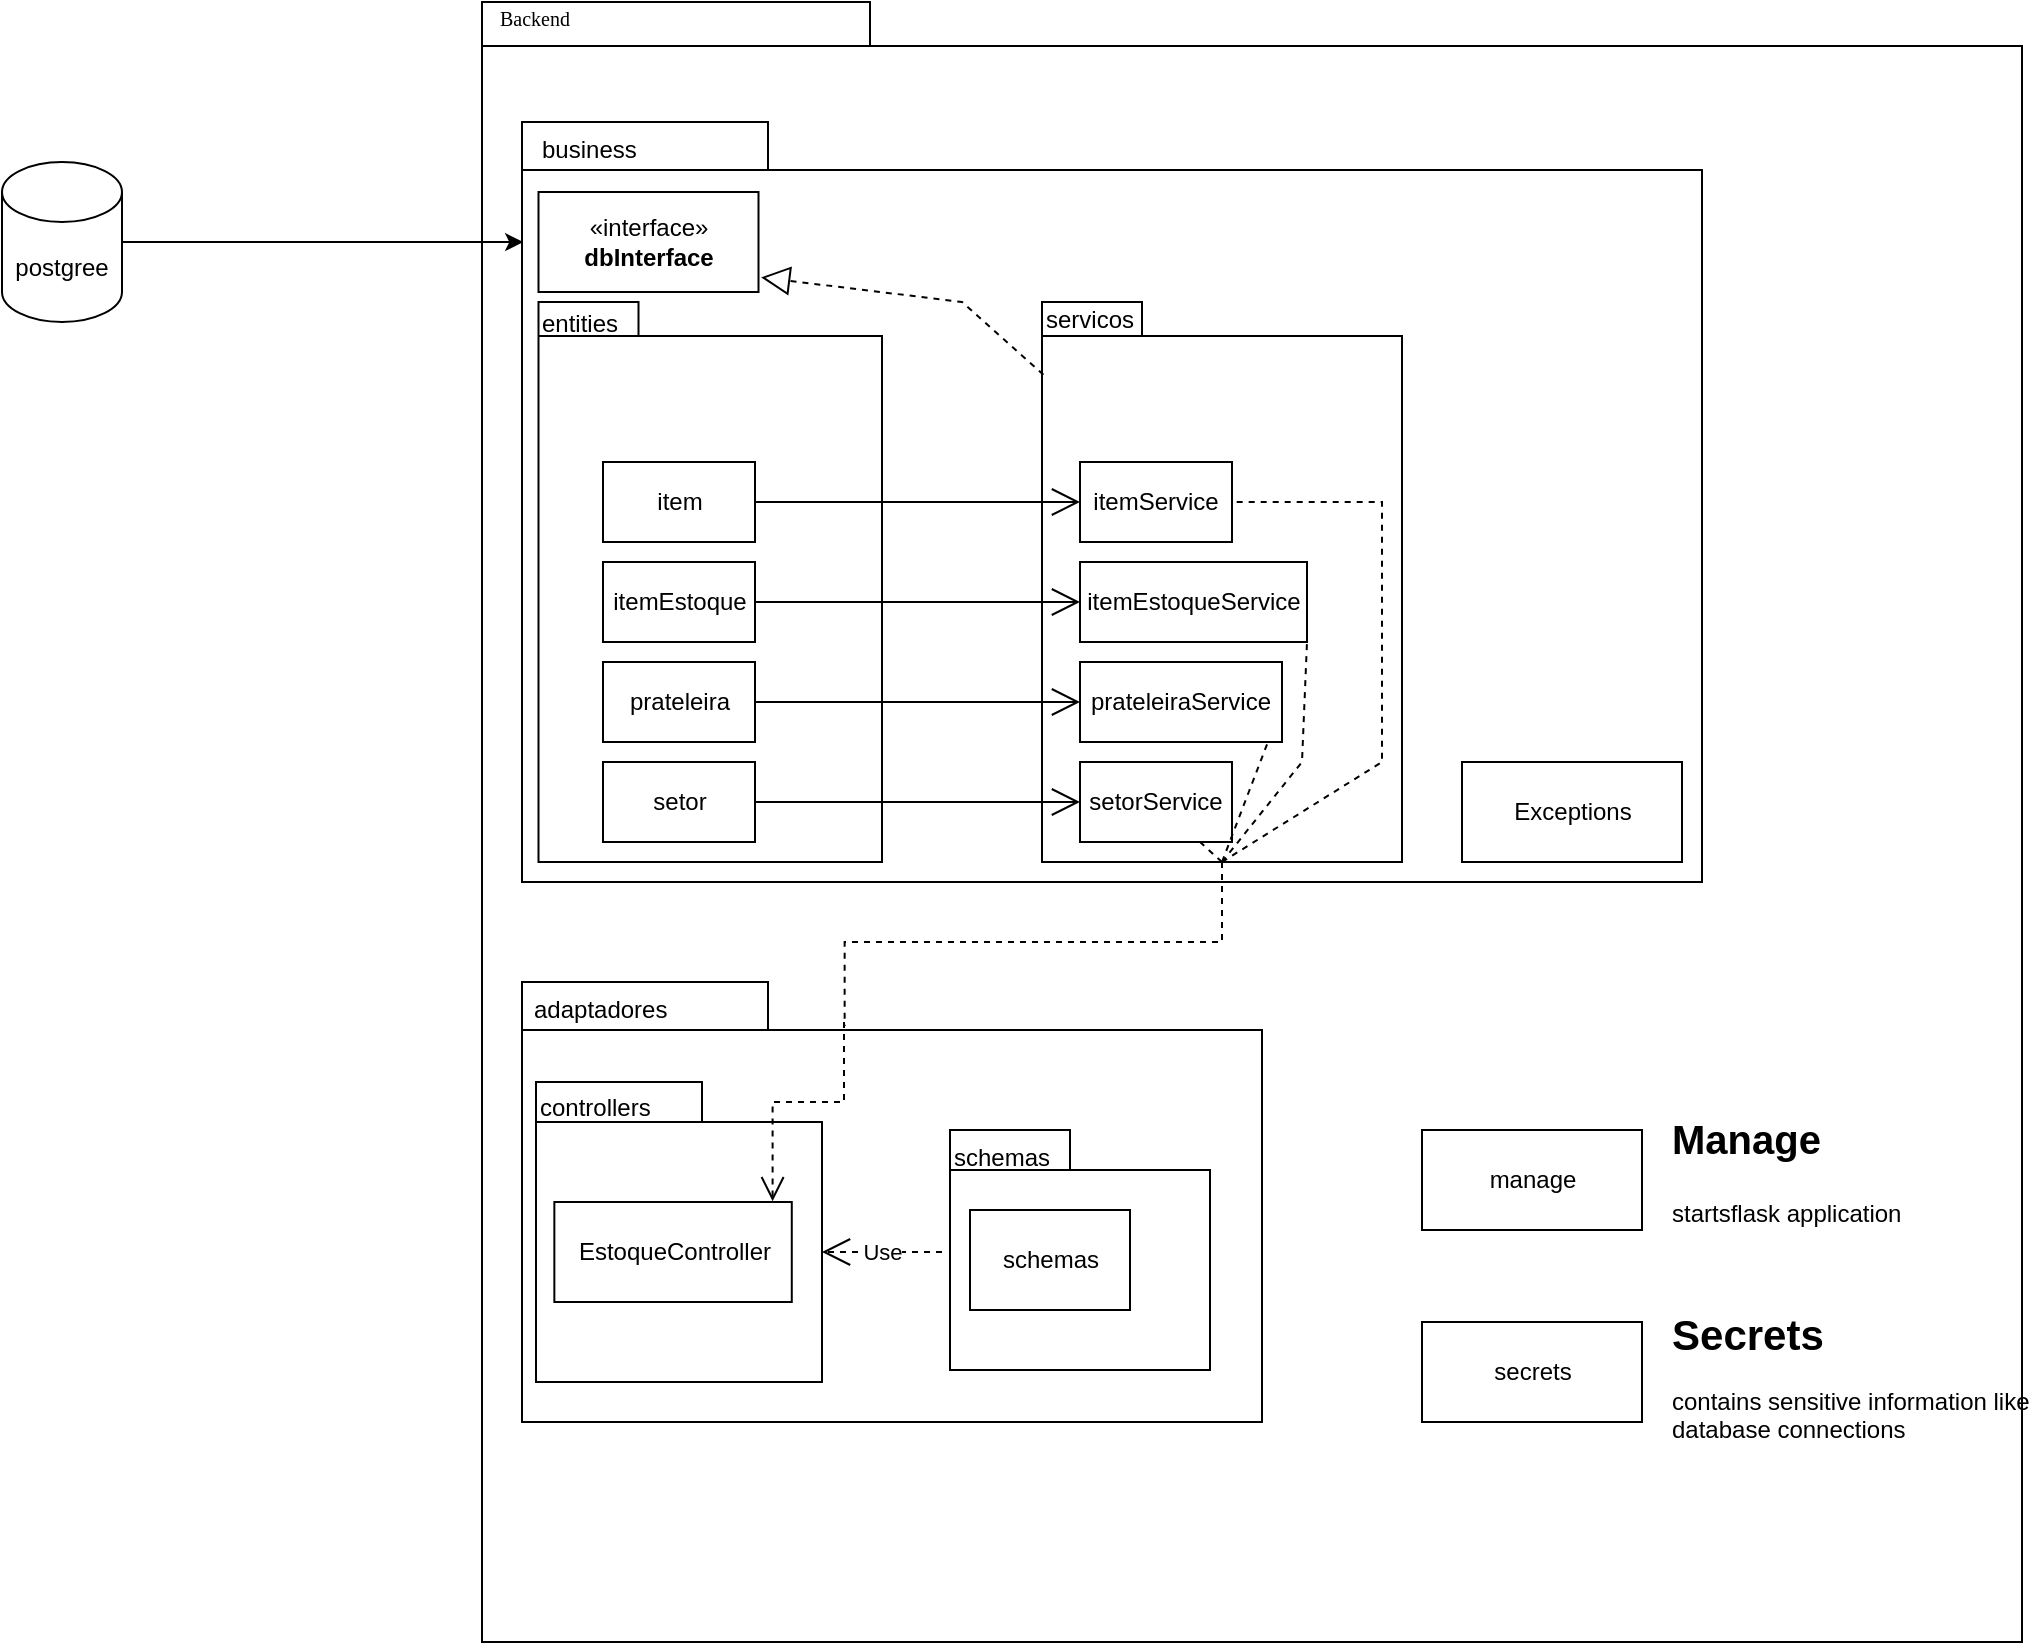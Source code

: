 <mxfile version="18.0.3" type="device"><diagram name="Page-1" id="b5b7bab2-c9e2-2cf4-8b2a-24fd1a2a6d21"><mxGraphModel dx="1673" dy="885" grid="1" gridSize="10" guides="1" tooltips="1" connect="1" arrows="1" fold="1" page="1" pageScale="1" pageWidth="827" pageHeight="1169" background="none" math="0" shadow="0"><root><mxCell id="0"/><mxCell id="1" parent="0"/><mxCell id="6e0c8c40b5770093-72" value="" style="shape=folder;fontStyle=1;spacingTop=10;tabWidth=194;tabHeight=22;tabPosition=left;html=1;rounded=0;shadow=0;comic=0;labelBackgroundColor=none;strokeWidth=1;fillColor=none;fontFamily=Verdana;fontSize=10;align=center;" parent="1" vertex="1"><mxGeometry x="320" y="30" width="770" height="820" as="geometry"/></mxCell><mxCell id="6e0c8c40b5770093-73" value="Backend" style="text;html=1;align=left;verticalAlign=top;spacingTop=-4;fontSize=10;fontFamily=Verdana" parent="1" vertex="1"><mxGeometry x="326.5" y="30" width="130" height="20" as="geometry"/></mxCell><mxCell id="R5r05mbRTT11D02p9oka-21" style="edgeStyle=orthogonalEdgeStyle;rounded=0;orthogonalLoop=1;jettySize=auto;html=1;exitX=1;exitY=0.5;exitDx=0;exitDy=0;exitPerimeter=0;entryX=0.001;entryY=0.158;entryDx=0;entryDy=0;entryPerimeter=0;" edge="1" parent="1" source="R5r05mbRTT11D02p9oka-19" target="6e0c8c40b5770093-33"><mxGeometry relative="1" as="geometry"/></mxCell><mxCell id="R5r05mbRTT11D02p9oka-19" value="postgree" style="shape=cylinder3;whiteSpace=wrap;html=1;boundedLbl=1;backgroundOutline=1;size=15;" vertex="1" parent="1"><mxGeometry x="80" y="110" width="60" height="80" as="geometry"/></mxCell><mxCell id="R5r05mbRTT11D02p9oka-48" value="" style="group" vertex="1" connectable="0" parent="1"><mxGeometry x="340" y="90" width="590" height="380" as="geometry"/></mxCell><mxCell id="6e0c8c40b5770093-33" value="" style="shape=folder;fontStyle=1;spacingTop=10;tabWidth=123;tabHeight=24;tabPosition=left;html=1;rounded=0;shadow=0;comic=0;labelBackgroundColor=none;strokeColor=#000000;strokeWidth=1;fillColor=#ffffff;fontFamily=Verdana;fontSize=10;fontColor=#000000;align=center;" parent="R5r05mbRTT11D02p9oka-48" vertex="1"><mxGeometry width="590" height="380" as="geometry"/></mxCell><mxCell id="R5r05mbRTT11D02p9oka-1" value="business" style="text;whiteSpace=wrap;html=1;" vertex="1" parent="R5r05mbRTT11D02p9oka-48"><mxGeometry x="8.25" width="70" height="30" as="geometry"/></mxCell><mxCell id="R5r05mbRTT11D02p9oka-24" value="«interface»&lt;br&gt;&lt;b&gt;dbInterface&lt;/b&gt;" style="html=1;" vertex="1" parent="R5r05mbRTT11D02p9oka-48"><mxGeometry x="8.25" y="35" width="110" height="50" as="geometry"/></mxCell><mxCell id="R5r05mbRTT11D02p9oka-34" value="" style="group" vertex="1" connectable="0" parent="R5r05mbRTT11D02p9oka-48"><mxGeometry x="8.25" y="87" width="171.75" height="283" as="geometry"/></mxCell><mxCell id="R5r05mbRTT11D02p9oka-35" value="" style="group" vertex="1" connectable="0" parent="R5r05mbRTT11D02p9oka-34"><mxGeometry width="171.75" height="283" as="geometry"/></mxCell><mxCell id="6e0c8c40b5770093-42" value="" style="shape=folder;fontStyle=1;spacingTop=10;tabWidth=50;tabHeight=17;tabPosition=left;html=1;rounded=0;shadow=0;comic=0;labelBackgroundColor=none;strokeColor=#000000;strokeWidth=1;fillColor=#ffffff;fontFamily=Verdana;fontSize=10;fontColor=#000000;align=center;" parent="R5r05mbRTT11D02p9oka-35" vertex="1"><mxGeometry y="3" width="171.75" height="280" as="geometry"/></mxCell><mxCell id="R5r05mbRTT11D02p9oka-3" value="itemEstoque" style="rounded=0;whiteSpace=wrap;html=1;" vertex="1" parent="R5r05mbRTT11D02p9oka-35"><mxGeometry x="32.25" y="133" width="76" height="40" as="geometry"/></mxCell><mxCell id="R5r05mbRTT11D02p9oka-4" value="prateleira" style="rounded=0;whiteSpace=wrap;html=1;" vertex="1" parent="R5r05mbRTT11D02p9oka-35"><mxGeometry x="32.25" y="183" width="76" height="40" as="geometry"/></mxCell><mxCell id="R5r05mbRTT11D02p9oka-26" value="entities" style="text;whiteSpace=wrap;html=1;" vertex="1" parent="R5r05mbRTT11D02p9oka-35"><mxGeometry width="70" height="30" as="geometry"/></mxCell><mxCell id="R5r05mbRTT11D02p9oka-2" value="item" style="rounded=0;whiteSpace=wrap;html=1;" vertex="1" parent="R5r05mbRTT11D02p9oka-35"><mxGeometry x="32.25" y="83" width="76" height="40" as="geometry"/></mxCell><mxCell id="R5r05mbRTT11D02p9oka-7" value="setor" style="rounded=0;whiteSpace=wrap;html=1;" vertex="1" parent="R5r05mbRTT11D02p9oka-35"><mxGeometry x="32.25" y="233" width="76" height="40" as="geometry"/></mxCell><mxCell id="R5r05mbRTT11D02p9oka-47" value="" style="group" vertex="1" connectable="0" parent="R5r05mbRTT11D02p9oka-48"><mxGeometry x="260" y="85" width="180" height="285" as="geometry"/></mxCell><mxCell id="R5r05mbRTT11D02p9oka-9" value="" style="shape=folder;fontStyle=1;spacingTop=10;tabWidth=50;tabHeight=17;tabPosition=left;html=1;rounded=0;shadow=0;comic=0;labelBackgroundColor=none;strokeColor=#000000;strokeWidth=1;fillColor=#ffffff;fontFamily=Verdana;fontSize=10;fontColor=#000000;align=center;" vertex="1" parent="R5r05mbRTT11D02p9oka-47"><mxGeometry y="5" width="180" height="280" as="geometry"/></mxCell><mxCell id="R5r05mbRTT11D02p9oka-10" value="itemService" style="rounded=0;whiteSpace=wrap;html=1;" vertex="1" parent="R5r05mbRTT11D02p9oka-47"><mxGeometry x="19" y="85" width="76" height="40" as="geometry"/></mxCell><mxCell id="R5r05mbRTT11D02p9oka-11" value="itemEstoqueService" style="rounded=0;whiteSpace=wrap;html=1;" vertex="1" parent="R5r05mbRTT11D02p9oka-47"><mxGeometry x="19" y="135" width="113.5" height="40" as="geometry"/></mxCell><mxCell id="R5r05mbRTT11D02p9oka-12" value="setorService" style="rounded=0;whiteSpace=wrap;html=1;" vertex="1" parent="R5r05mbRTT11D02p9oka-47"><mxGeometry x="19" y="235" width="76" height="40" as="geometry"/></mxCell><mxCell id="R5r05mbRTT11D02p9oka-13" value="prateleiraService" style="rounded=0;whiteSpace=wrap;html=1;" vertex="1" parent="R5r05mbRTT11D02p9oka-47"><mxGeometry x="19" y="185" width="101" height="40" as="geometry"/></mxCell><mxCell id="R5r05mbRTT11D02p9oka-27" value="servicos" style="text;whiteSpace=wrap;html=1;" vertex="1" parent="R5r05mbRTT11D02p9oka-47"><mxGeometry width="70" height="30" as="geometry"/></mxCell><mxCell id="R5r05mbRTT11D02p9oka-62" value="" style="endArrow=none;dashed=1;html=1;rounded=0;entryX=0.929;entryY=1.008;entryDx=0;entryDy=0;entryPerimeter=0;exitX=0.5;exitY=1;exitDx=0;exitDy=0;exitPerimeter=0;" edge="1" parent="R5r05mbRTT11D02p9oka-47" source="R5r05mbRTT11D02p9oka-9" target="R5r05mbRTT11D02p9oka-13"><mxGeometry width="50" height="50" relative="1" as="geometry"><mxPoint x="90" y="305" as="sourcePoint"/><mxPoint x="-10" y="315" as="targetPoint"/></mxGeometry></mxCell><mxCell id="R5r05mbRTT11D02p9oka-63" value="" style="endArrow=none;dashed=1;html=1;rounded=0;entryX=1;entryY=1;entryDx=0;entryDy=0;exitX=0.5;exitY=1;exitDx=0;exitDy=0;exitPerimeter=0;" edge="1" parent="R5r05mbRTT11D02p9oka-47" source="R5r05mbRTT11D02p9oka-9" target="R5r05mbRTT11D02p9oka-11"><mxGeometry width="50" height="50" relative="1" as="geometry"><mxPoint x="-60" y="265" as="sourcePoint"/><mxPoint x="-10" y="215" as="targetPoint"/><Array as="points"><mxPoint x="130" y="235"/></Array></mxGeometry></mxCell><mxCell id="R5r05mbRTT11D02p9oka-38" value="" style="endArrow=open;endFill=1;endSize=12;html=1;rounded=0;entryX=0;entryY=0.5;entryDx=0;entryDy=0;exitX=1;exitY=0.5;exitDx=0;exitDy=0;" edge="1" parent="R5r05mbRTT11D02p9oka-48" source="R5r05mbRTT11D02p9oka-2" target="R5r05mbRTT11D02p9oka-10"><mxGeometry width="160" relative="1" as="geometry"><mxPoint x="460" y="280" as="sourcePoint"/><mxPoint x="580" y="280" as="targetPoint"/><Array as="points"/></mxGeometry></mxCell><mxCell id="R5r05mbRTT11D02p9oka-37" value="" style="endArrow=open;endFill=1;endSize=12;html=1;rounded=0;entryX=0;entryY=0.5;entryDx=0;entryDy=0;exitX=1;exitY=0.5;exitDx=0;exitDy=0;" edge="1" parent="R5r05mbRTT11D02p9oka-48" source="R5r05mbRTT11D02p9oka-3" target="R5r05mbRTT11D02p9oka-11"><mxGeometry width="160" relative="1" as="geometry"><mxPoint x="500" y="330" as="sourcePoint"/><mxPoint x="610" y="330" as="targetPoint"/><Array as="points"/></mxGeometry></mxCell><mxCell id="R5r05mbRTT11D02p9oka-29" value="" style="endArrow=open;endFill=1;endSize=12;html=1;rounded=0;exitX=1;exitY=0.5;exitDx=0;exitDy=0;entryX=0;entryY=0.5;entryDx=0;entryDy=0;" edge="1" parent="R5r05mbRTT11D02p9oka-48" source="R5r05mbRTT11D02p9oka-7" target="R5r05mbRTT11D02p9oka-12"><mxGeometry width="160" relative="1" as="geometry"><mxPoint x="680" y="430" as="sourcePoint"/><mxPoint x="840" y="429.66" as="targetPoint"/><Array as="points"/></mxGeometry></mxCell><mxCell id="R5r05mbRTT11D02p9oka-46" value="" style="endArrow=open;endFill=1;endSize=12;html=1;rounded=0;exitX=1;exitY=0.5;exitDx=0;exitDy=0;entryX=0;entryY=0.5;entryDx=0;entryDy=0;" edge="1" parent="R5r05mbRTT11D02p9oka-48" source="R5r05mbRTT11D02p9oka-4" target="R5r05mbRTT11D02p9oka-13"><mxGeometry width="160" relative="1" as="geometry"><mxPoint x="466.5" y="440" as="sourcePoint"/><mxPoint x="629" y="440" as="targetPoint"/><Array as="points"/></mxGeometry></mxCell><mxCell id="R5r05mbRTT11D02p9oka-49" value="" style="endArrow=block;dashed=1;endFill=0;endSize=12;html=1;rounded=0;entryX=1.012;entryY=0.854;entryDx=0;entryDy=0;entryPerimeter=0;exitX=0.004;exitY=0.13;exitDx=0;exitDy=0;exitPerimeter=0;" edge="1" parent="R5r05mbRTT11D02p9oka-48" source="R5r05mbRTT11D02p9oka-9" target="R5r05mbRTT11D02p9oka-24"><mxGeometry width="160" relative="1" as="geometry"><mxPoint x="280" y="180" as="sourcePoint"/><mxPoint x="440" y="180" as="targetPoint"/><Array as="points"><mxPoint x="220" y="90"/></Array></mxGeometry></mxCell><mxCell id="R5r05mbRTT11D02p9oka-51" value="Exceptions" style="html=1;" vertex="1" parent="R5r05mbRTT11D02p9oka-48"><mxGeometry x="470" y="320" width="110" height="50" as="geometry"/></mxCell><mxCell id="6e0c8c40b5770093-25" value="" style="shape=folder;fontStyle=1;spacingTop=10;tabWidth=123;tabHeight=24;tabPosition=left;html=1;rounded=0;shadow=0;comic=0;labelBackgroundColor=none;strokeWidth=1;fontFamily=Verdana;fontSize=10;align=center;" parent="1" vertex="1"><mxGeometry x="340" y="520" width="370" height="220" as="geometry"/></mxCell><mxCell id="R5r05mbRTT11D02p9oka-53" value="adaptadores" style="text;whiteSpace=wrap;html=1;" vertex="1" parent="1"><mxGeometry x="344" y="520" width="70" height="30" as="geometry"/></mxCell><mxCell id="R5r05mbRTT11D02p9oka-58" value="" style="group" vertex="1" connectable="0" parent="1"><mxGeometry x="347" y="569" width="143" height="151" as="geometry"/></mxCell><mxCell id="R5r05mbRTT11D02p9oka-52" value="" style="shape=folder;fontStyle=1;spacingTop=10;tabWidth=83;tabHeight=20;tabPosition=left;html=1;" vertex="1" parent="R5r05mbRTT11D02p9oka-58"><mxGeometry y="1" width="143" height="150" as="geometry"/></mxCell><mxCell id="R5r05mbRTT11D02p9oka-54" value="controllers" style="text;whiteSpace=wrap;html=1;" vertex="1" parent="R5r05mbRTT11D02p9oka-58"><mxGeometry width="75.547" height="30" as="geometry"/></mxCell><mxCell id="R5r05mbRTT11D02p9oka-55" value="EstoqueController" style="html=1;" vertex="1" parent="R5r05mbRTT11D02p9oka-58"><mxGeometry x="9.174" y="61" width="118.717" height="50" as="geometry"/></mxCell><mxCell id="6e0c8c40b5770093-71" style="edgeStyle=elbowEdgeStyle;rounded=0;html=1;dashed=1;labelBackgroundColor=none;startFill=0;endArrow=none;endFill=0;endSize=10;fontFamily=Verdana;fontSize=10;elbow=vertical;entryX=0.436;entryY=0.1;entryDx=0;entryDy=0;entryPerimeter=0;" parent="1" source="R5r05mbRTT11D02p9oka-9" target="6e0c8c40b5770093-25" edge="1"><mxGeometry relative="1" as="geometry"><Array as="points"><mxPoint x="430" y="500"/><mxPoint x="430" y="500"/><mxPoint x="550" y="500"/></Array></mxGeometry></mxCell><mxCell id="R5r05mbRTT11D02p9oka-60" value="" style="endArrow=none;dashed=1;html=1;rounded=0;" edge="1" parent="1" target="R5r05mbRTT11D02p9oka-12"><mxGeometry width="50" height="50" relative="1" as="geometry"><mxPoint x="690" y="460" as="sourcePoint"/><mxPoint x="590" y="490" as="targetPoint"/></mxGeometry></mxCell><mxCell id="R5r05mbRTT11D02p9oka-64" value="" style="endArrow=none;dashed=1;html=1;rounded=0;entryX=1;entryY=0.5;entryDx=0;entryDy=0;" edge="1" parent="1" target="R5r05mbRTT11D02p9oka-10"><mxGeometry width="50" height="50" relative="1" as="geometry"><mxPoint x="690" y="460" as="sourcePoint"/><mxPoint x="590" y="390" as="targetPoint"/><Array as="points"><mxPoint x="770" y="410"/><mxPoint x="770" y="280"/></Array></mxGeometry></mxCell><mxCell id="R5r05mbRTT11D02p9oka-66" style="edgeStyle=elbowEdgeStyle;rounded=0;html=1;dashed=1;labelBackgroundColor=none;startFill=0;endArrow=open;endFill=0;endSize=10;fontFamily=Verdana;fontSize=10;elbow=vertical;entryX=0.98;entryY=-0.007;entryDx=0;entryDy=0;entryPerimeter=0;" edge="1" parent="1"><mxGeometry relative="1" as="geometry"><mxPoint x="501" y="540" as="sourcePoint"/><mxPoint x="465.3" y="629.65" as="targetPoint"/><Array as="points"><mxPoint x="482" y="580"/><mxPoint x="442" y="510"/><mxPoint x="562" y="510"/></Array></mxGeometry></mxCell><mxCell id="R5r05mbRTT11D02p9oka-72" value="" style="group" vertex="1" connectable="0" parent="1"><mxGeometry x="554" y="594" width="130" height="122" as="geometry"/></mxCell><mxCell id="R5r05mbRTT11D02p9oka-67" value="" style="shape=folder;fontStyle=1;spacingTop=10;tabWidth=60;tabHeight=20;tabPosition=left;html=1;" vertex="1" parent="R5r05mbRTT11D02p9oka-72"><mxGeometry width="130" height="120" as="geometry"/></mxCell><mxCell id="R5r05mbRTT11D02p9oka-68" value="schemas" style="html=1;" vertex="1" parent="R5r05mbRTT11D02p9oka-72"><mxGeometry x="10" y="40" width="80" height="50" as="geometry"/></mxCell><mxCell id="R5r05mbRTT11D02p9oka-69" value="schemas" style="text;whiteSpace=wrap;html=1;" vertex="1" parent="R5r05mbRTT11D02p9oka-72"><mxGeometry width="70" height="30" as="geometry"/></mxCell><mxCell id="R5r05mbRTT11D02p9oka-73" value="Use" style="endArrow=open;endSize=12;dashed=1;html=1;rounded=0;entryX=0;entryY=0;entryDx=143;entryDy=85;entryPerimeter=0;" edge="1" parent="1" target="R5r05mbRTT11D02p9oka-52"><mxGeometry width="160" relative="1" as="geometry"><mxPoint x="550" y="655" as="sourcePoint"/><mxPoint x="460" y="670" as="targetPoint"/></mxGeometry></mxCell><mxCell id="R5r05mbRTT11D02p9oka-74" value="manage" style="html=1;" vertex="1" parent="1"><mxGeometry x="790" y="594" width="110" height="50" as="geometry"/></mxCell><mxCell id="R5r05mbRTT11D02p9oka-75" value="secrets" style="html=1;" vertex="1" parent="1"><mxGeometry x="790" y="690" width="110" height="50" as="geometry"/></mxCell><mxCell id="R5r05mbRTT11D02p9oka-76" value="&lt;h1&gt;&lt;font style=&quot;font-size: 20px;&quot;&gt;Manage&lt;/font&gt;&lt;/h1&gt;&lt;p&gt;startsflask application&lt;/p&gt;&lt;p&gt;&lt;br&gt;&lt;/p&gt;&lt;h1 style=&quot;font-size: 21px;&quot;&gt;S&lt;font style=&quot;font-size: 21px;&quot;&gt;ecrets&lt;/font&gt;&lt;/h1&gt;&lt;div&gt;contains sensitive information like database connections&lt;br&gt;&lt;/div&gt;&lt;p&gt;&lt;/p&gt;" style="text;html=1;strokeColor=none;fillColor=none;spacing=5;spacingTop=-20;whiteSpace=wrap;overflow=hidden;rounded=0;" vertex="1" parent="1"><mxGeometry x="910" y="578" width="190" height="191" as="geometry"/></mxCell></root></mxGraphModel></diagram></mxfile>